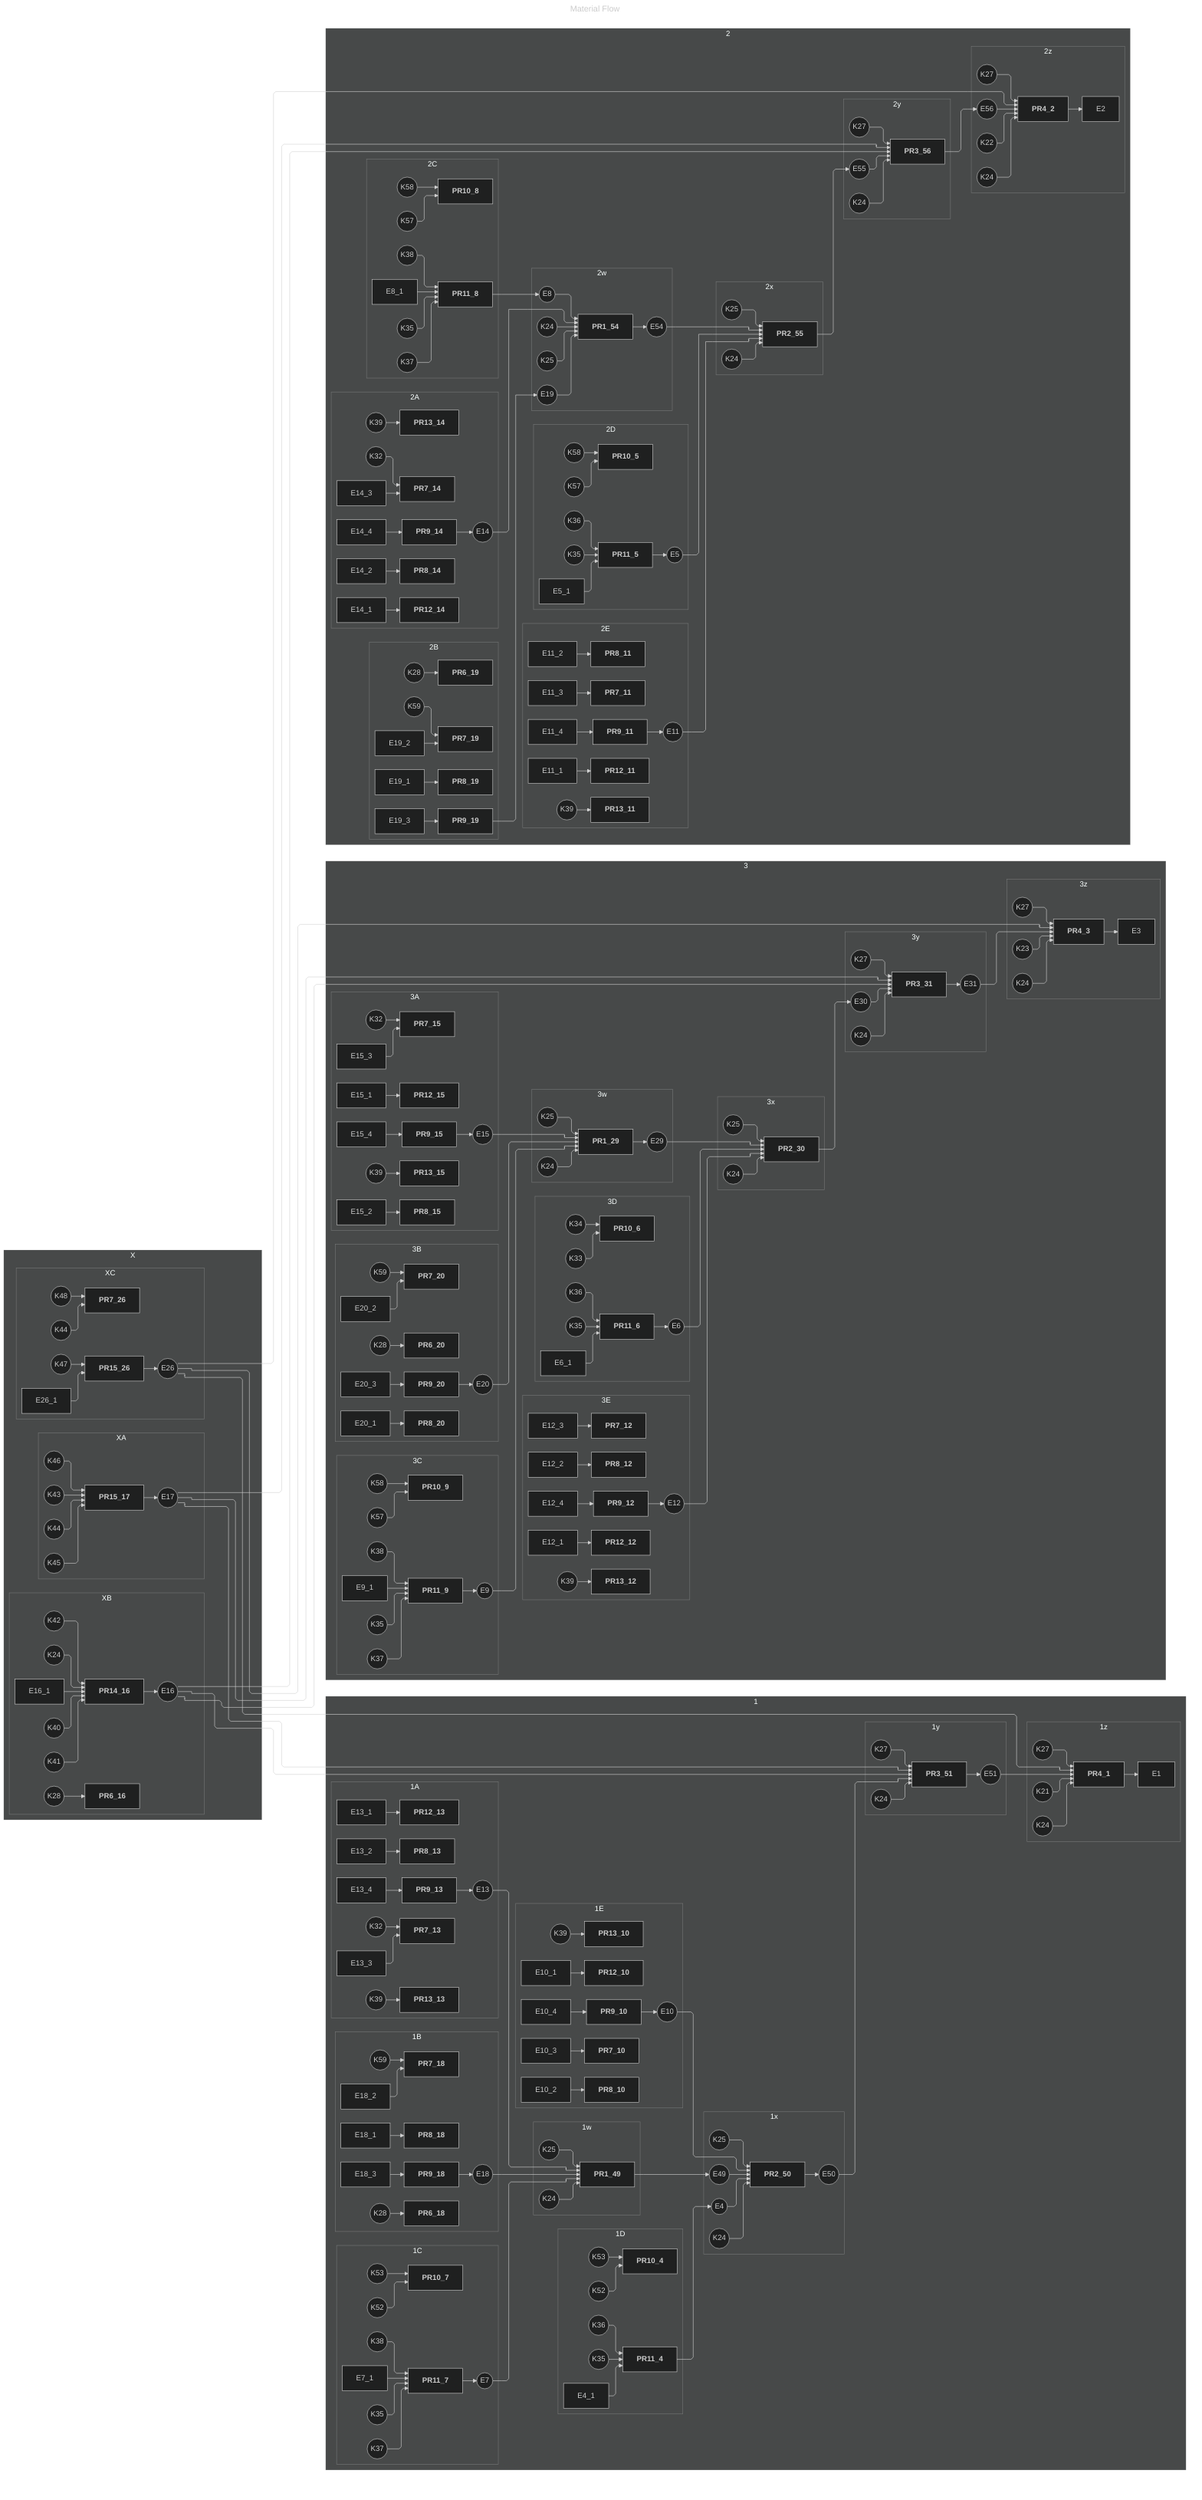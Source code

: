 ---
config:
  flowchart:
    curve: linear
    defaultRenderer: elk
  theme: dark
  themeVariables:
    darkMode: true
title: Material Flow

---

flowchart LR
    subgraph X
    direction TB
        subgraph XB
        direction TB
            PR14_16["<b>PR14_16</b>"]
            K24_0((K24))
            K24_0 --> PR14_16
            E16_1 --> PR14_16
            K40_0((K40))
            K40_0 --> PR14_16
            K41_0((K41))
            K41_0 --> PR14_16
            K42_0((K42))
            K42_0 --> PR14_16
            PR14_16 --> E16
            PR6_16["<b>PR6_16</b>"]
            K28_0((K28))
            K28_0 --> PR6_16
        end
        subgraph XA
        direction TB
            PR15_17["<b>PR15_17</b>"]
            K43_0((K43))
            K43_0 --> PR15_17
            K44_0((K44))
            K44_0 --> PR15_17
            K45_0((K45))
            K45_0 --> PR15_17
            K46_0((K46))
            K46_0 --> PR15_17
            PR15_17 --> E17
        end
        subgraph XC
        direction TB
            PR15_26["<b>PR15_26</b>"]
            E26_1 --> PR15_26
            K47_0((K47))
            K47_0 --> PR15_26
            PR15_26 --> E26
            PR7_26["<b>PR7_26</b>"]
            K44_1((K44))
            K44_1 --> PR7_26
            K48_0((K48))
            K48_0 --> PR7_26
        end
    end
    subgraph 1
    direction TB
        subgraph 1E
        direction TB
            PR13_10["<b>PR13_10</b>"]
            K39_0((K39))
            K39_0 --> PR13_10
            PR12_10["<b>PR12_10</b>"]
            E10_1 --> PR12_10
            PR7_10["<b>PR7_10</b>"]
            E10_3 --> PR7_10
            PR9_10["<b>PR9_10</b>"]
            E10_4 --> PR9_10
            PR9_10 --> E10
            PR8_10["<b>PR8_10</b>"]
            E10_2 --> PR8_10
        end
        subgraph 1C
        direction TB
            PR10_7["<b>PR10_7</b>"]
            K52_0((K52))
            K52_0 --> PR10_7
            K53_0((K53))
            K53_0 --> PR10_7
            PR11_7["<b>PR11_7</b>"]
            E7_1 --> PR11_7
            K35_0((K35))
            K35_0 --> PR11_7
            K37_0((K37))
            K37_0 --> PR11_7
            K38_0((K38))
            K38_0 --> PR11_7
            PR11_7 --> E7
        end
        subgraph 1x
        direction TB
            PR2_50["<b>PR2_50</b>"]
            E49((E49))
            E49 --> PR2_50
            E4((E4))
            E4 --> PR2_50
            E10((E10))
            E10 --> PR2_50
            K24_1((K24))
            K24_1 --> PR2_50
            K25_0((K25))
            K25_0 --> PR2_50
            PR2_50 --> E50
        end
        subgraph 1y
        direction TB
            PR3_51["<b>PR3_51</b>"]
            E17((E17))
            E17 --> PR3_51
            E16((E16))
            E16 --> PR3_51
            E50((E50))
            E50 --> PR3_51
            K24_2((K24))
            K24_2 --> PR3_51
            K27_0((K27))
            K27_0 --> PR3_51
            PR3_51 --> E51
        end
        subgraph 1z
        direction TB
            PR4_1["<b>PR4_1</b>"]
            E26((E26))
            E26 --> PR4_1
            E51((E51))
            E51 --> PR4_1
            K21_0((K21))
            K21_0 --> PR4_1
            K24_3((K24))
            K24_3 --> PR4_1
            K27_1((K27))
            K27_1 --> PR4_1
            PR4_1 --> E1
        end
        subgraph 1A
        direction TB
            PR9_13["<b>PR9_13</b>"]
            E13_4 --> PR9_13
            PR9_13 --> E13
            PR12_13["<b>PR12_13</b>"]
            E13_1 --> PR12_13
            PR8_13["<b>PR8_13</b>"]
            E13_2 --> PR8_13
            PR7_13["<b>PR7_13</b>"]
            E13_3 --> PR7_13
            K32_0((K32))
            K32_0 --> PR7_13
            PR13_13["<b>PR13_13</b>"]
            K39_1((K39))
            K39_1 --> PR13_13
        end
        subgraph 1B
        direction TB
            PR8_18["<b>PR8_18</b>"]
            E18_1 --> PR8_18
            PR7_18["<b>PR7_18</b>"]
            E18_2 --> PR7_18
            K59_0((K59))
            K59_0 --> PR7_18
            PR6_18["<b>PR6_18</b>"]
            K28_1((K28))
            K28_1 --> PR6_18
            PR9_18["<b>PR9_18</b>"]
            E18_3 --> PR9_18
            PR9_18 --> E18
        end
        subgraph 1D
        direction TB
            PR10_4["<b>PR10_4</b>"]
            K52_1((K52))
            K52_1 --> PR10_4
            K53_1((K53))
            K53_1 --> PR10_4
            PR11_4["<b>PR11_4</b>"]
            E4_1 --> PR11_4
            K35_1((K35))
            K35_1 --> PR11_4
            K36_0((K36))
            K36_0 --> PR11_4
            PR11_4 --> E4
        end
        subgraph 1w
        direction TB
            PR1_49["<b>PR1_49</b>"]
            K24_4((K24))
            K24_4 --> PR1_49
            K25_1((K25))
            K25_1 --> PR1_49
            E13((E13))
            E13 --> PR1_49
            E18((E18))
            E18 --> PR1_49
            E7((E7))
            E7 --> PR1_49
            PR1_49 --> E49
        end
    end
    subgraph 3
    direction TB
        subgraph 3y
        direction TB
            PR3_31["<b>PR3_31</b>"]
            E17((E17))
            E17 --> PR3_31
            E16((E16))
            E16 --> PR3_31
            E30((E30))
            E30 --> PR3_31
            K24_5((K24))
            K24_5 --> PR3_31
            K27_2((K27))
            K27_2 --> PR3_31
            PR3_31 --> E31
        end
        subgraph 3B
        direction TB
            PR6_20["<b>PR6_20</b>"]
            K28_2((K28))
            K28_2 --> PR6_20
            PR7_20["<b>PR7_20</b>"]
            E20_2 --> PR7_20
            K59_1((K59))
            K59_1 --> PR7_20
            PR9_20["<b>PR9_20</b>"]
            E20_3 --> PR9_20
            PR9_20 --> E20
            PR8_20["<b>PR8_20</b>"]
            E20_1 --> PR8_20
        end
        subgraph 3C
        direction TB
            PR10_9["<b>PR10_9</b>"]
            K57_0((K57))
            K57_0 --> PR10_9
            K58_0((K58))
            K58_0 --> PR10_9
            PR11_9["<b>PR11_9</b>"]
            E9_1 --> PR11_9
            K35_2((K35))
            K35_2 --> PR11_9
            K37_1((K37))
            K37_1 --> PR11_9
            K38_1((K38))
            K38_1 --> PR11_9
            PR11_9 --> E9
        end
        subgraph 3z
        direction TB
            PR4_3["<b>PR4_3</b>"]
            E26((E26))
            E26 --> PR4_3
            E31((E31))
            E31 --> PR4_3
            K23_0((K23))
            K23_0 --> PR4_3
            K24_6((K24))
            K24_6 --> PR4_3
            K27_3((K27))
            K27_3 --> PR4_3
            PR4_3 --> E3
        end
        subgraph 3E
        direction TB
            PR7_12["<b>PR7_12</b>"]
            E12_3 --> PR7_12
            PR8_12["<b>PR8_12</b>"]
            E12_2 --> PR8_12
            PR9_12["<b>PR9_12</b>"]
            E12_4 --> PR9_12
            PR9_12 --> E12
            PR12_12["<b>PR12_12</b>"]
            E12_1 --> PR12_12
            PR13_12["<b>PR13_12</b>"]
            K39_2((K39))
            K39_2 --> PR13_12
        end
        subgraph 3A
        direction TB
            PR7_15["<b>PR7_15</b>"]
            E15_3 --> PR7_15
            K32_1((K32))
            K32_1 --> PR7_15
            PR12_15["<b>PR12_15</b>"]
            E15_1 --> PR12_15
            PR9_15["<b>PR9_15</b>"]
            E15_4 --> PR9_15
            PR9_15 --> E15
            PR13_15["<b>PR13_15</b>"]
            K39_3((K39))
            K39_3 --> PR13_15
            PR8_15["<b>PR8_15</b>"]
            E15_2 --> PR8_15
        end
        subgraph 3w
        direction TB
            PR1_29["<b>PR1_29</b>"]
            K24_7((K24))
            K24_7 --> PR1_29
            K25_2((K25))
            K25_2 --> PR1_29
            E15((E15))
            E15 --> PR1_29
            E20((E20))
            E20 --> PR1_29
            E9((E9))
            E9 --> PR1_29
            PR1_29 --> E29
        end
        subgraph 3D
        direction TB
            PR10_6["<b>PR10_6</b>"]
            K33_0((K33))
            K33_0 --> PR10_6
            K34_0((K34))
            K34_0 --> PR10_6
            PR11_6["<b>PR11_6</b>"]
            E6_1 --> PR11_6
            K35_3((K35))
            K35_3 --> PR11_6
            K36_1((K36))
            K36_1 --> PR11_6
            PR11_6 --> E6
        end
        subgraph 3x
        direction TB
            PR2_30["<b>PR2_30</b>"]
            E29((E29))
            E29 --> PR2_30
            E6((E6))
            E6 --> PR2_30
            E12((E12))
            E12 --> PR2_30
            K24_8((K24))
            K24_8 --> PR2_30
            K25_3((K25))
            K25_3 --> PR2_30
            PR2_30 --> E30
        end
    end
    subgraph 2
    direction TB
        subgraph 2A
        direction TB
            PR9_14["<b>PR9_14</b>"]
            E14_4 --> PR9_14
            PR9_14 --> E14
            PR13_14["<b>PR13_14</b>"]
            K39_4((K39))
            K39_4 --> PR13_14
            PR7_14["<b>PR7_14</b>"]
            E14_3 --> PR7_14
            K32_2((K32))
            K32_2 --> PR7_14
            PR8_14["<b>PR8_14</b>"]
            E14_2 --> PR8_14
            PR12_14["<b>PR12_14</b>"]
            E14_1 --> PR12_14
        end
        subgraph 2w
        direction TB
            PR1_54["<b>PR1_54</b>"]
            K24_9((K24))
            K24_9 --> PR1_54
            K25_4((K25))
            K25_4 --> PR1_54
            E14((E14))
            E14 --> PR1_54
            E19((E19))
            E19 --> PR1_54
            E8((E8))
            E8 --> PR1_54
            PR1_54 --> E54
        end
        subgraph 2E
        direction TB
            PR8_11["<b>PR8_11</b>"]
            E11_2 --> PR8_11
            PR7_11["<b>PR7_11</b>"]
            E11_3 --> PR7_11
            PR12_11["<b>PR12_11</b>"]
            E11_1 --> PR12_11
            PR9_11["<b>PR9_11</b>"]
            E11_4 --> PR9_11
            PR9_11 --> E11
            PR13_11["<b>PR13_11</b>"]
            K39_5((K39))
            K39_5 --> PR13_11
        end
        subgraph 2B
        direction TB
            PR9_19["<b>PR9_19</b>"]
            E19_3 --> PR9_19
            PR9_19 --> E19
            PR6_19["<b>PR6_19</b>"]
            K28_3((K28))
            K28_3 --> PR6_19
            PR8_19["<b>PR8_19</b>"]
            E19_1 --> PR8_19
            PR7_19["<b>PR7_19</b>"]
            E19_2 --> PR7_19
            K59_2((K59))
            K59_2 --> PR7_19
        end
        subgraph 2z
        direction TB
            PR4_2["<b>PR4_2</b>"]
            E26((E26))
            E26 --> PR4_2
            E56((E56))
            E56 --> PR4_2
            K22_0((K22))
            K22_0 --> PR4_2
            K24_10((K24))
            K24_10 --> PR4_2
            K27_4((K27))
            K27_4 --> PR4_2
            PR4_2 --> E2
        end
        subgraph 2C
        direction TB
            PR10_8["<b>PR10_8</b>"]
            K57_1((K57))
            K57_1 --> PR10_8
            K58_1((K58))
            K58_1 --> PR10_8
            PR11_8["<b>PR11_8</b>"]
            E8_1 --> PR11_8
            K35_4((K35))
            K35_4 --> PR11_8
            K37_2((K37))
            K37_2 --> PR11_8
            K38_2((K38))
            K38_2 --> PR11_8
            PR11_8 --> E8
        end
        subgraph 2y
        direction TB
            PR3_56["<b>PR3_56</b>"]
            E17((E17))
            E17 --> PR3_56
            E16((E16))
            E16 --> PR3_56
            E55((E55))
            E55 --> PR3_56
            K24_11((K24))
            K24_11 --> PR3_56
            K27_5((K27))
            K27_5 --> PR3_56
            PR3_56 --> E56
        end
        subgraph 2D
        direction TB
            PR11_5["<b>PR11_5</b>"]
            E5_1 --> PR11_5
            K35_5((K35))
            K35_5 --> PR11_5
            K36_2((K36))
            K36_2 --> PR11_5
            PR11_5 --> E5
            PR10_5["<b>PR10_5</b>"]
            K57_2((K57))
            K57_2 --> PR10_5
            K58_2((K58))
            K58_2 --> PR10_5
        end
        subgraph 2x
        direction TB
            PR2_55["<b>PR2_55</b>"]
            E54((E54))
            E54 --> PR2_55
            E5((E5))
            E5 --> PR2_55
            E11((E11))
            E11 --> PR2_55
            K24_12((K24))
            K24_12 --> PR2_55
            K25_5((K25))
            K25_5 --> PR2_55
            PR2_55 --> E55
        end
    end

PR14_16:::PR
K24_0:::K
K40_0:::K
K41_0:::K
K42_0:::K
PR6_16:::PR
K28_0:::K
PR15_17:::PR
K43_0:::K
K44_0:::K
K45_0:::K
K46_0:::K
PR15_26:::PR
K47_0:::K
PR7_26:::PR
K44_1:::K
K48_0:::K
PR13_10:::PR
K39_0:::K
PR12_10:::PR
PR7_10:::PR
PR9_10:::PR
PR8_10:::PR
PR10_7:::PR
K52_0:::K
K53_0:::K
PR11_7:::PR
K35_0:::K
K37_0:::K
K38_0:::K
PR2_50:::PR
E49:::E
E4:::E
E10:::E
K24_1:::K
K25_0:::K
PR3_51:::PR
E17:::E
E16:::E
E50:::E
K24_2:::K
K27_0:::K
PR4_1:::PR
E26:::E
E51:::E
K21_0:::K
K24_3:::K
K27_1:::K
PR9_13:::PR
PR12_13:::PR
PR8_13:::PR
PR7_13:::PR
K32_0:::K
PR13_13:::PR
K39_1:::K
PR8_18:::PR
PR7_18:::PR
K59_0:::K
PR6_18:::PR
K28_1:::K
PR9_18:::PR
PR10_4:::PR
K52_1:::K
K53_1:::K
PR11_4:::PR
K35_1:::K
K36_0:::K
PR1_49:::PR
K24_4:::K
K25_1:::K
E13:::E
E18:::E
E7:::E
PR3_31:::PR
E17:::E
E16:::E
E30:::E
K24_5:::K
K27_2:::K
PR6_20:::PR
K28_2:::K
PR7_20:::PR
K59_1:::K
PR9_20:::PR
PR8_20:::PR
PR10_9:::PR
K57_0:::K
K58_0:::K
PR11_9:::PR
K35_2:::K
K37_1:::K
K38_1:::K
PR4_3:::PR
E26:::E
E31:::E
K23_0:::K
K24_6:::K
K27_3:::K
PR7_12:::PR
PR8_12:::PR
PR9_12:::PR
PR12_12:::PR
PR13_12:::PR
K39_2:::K
PR7_15:::PR
K32_1:::K
PR12_15:::PR
PR9_15:::PR
PR13_15:::PR
K39_3:::K
PR8_15:::PR
PR1_29:::PR
K24_7:::K
K25_2:::K
E15:::E
E20:::E
E9:::E
PR10_6:::PR
K33_0:::K
K34_0:::K
PR11_6:::PR
K35_3:::K
K36_1:::K
PR2_30:::PR
E29:::E
E6:::E
E12:::E
K24_8:::K
K25_3:::K
PR9_14:::PR
PR13_14:::PR
K39_4:::K
PR7_14:::PR
K32_2:::K
PR8_14:::PR
PR12_14:::PR
PR1_54:::PR
K24_9:::K
K25_4:::K
E14:::E
E19:::E
E8:::E
PR8_11:::PR
PR7_11:::PR
PR12_11:::PR
PR9_11:::PR
PR13_11:::PR
K39_5:::K
PR9_19:::PR
PR6_19:::PR
K28_3:::K
PR8_19:::PR
PR7_19:::PR
K59_2:::K
PR4_2:::PR
E26:::E
E56:::E
K22_0:::K
K24_10:::K
K27_4:::K
PR10_8:::PR
K57_1:::K
K58_1:::K
PR11_8:::PR
K35_4:::K
K37_2:::K
K38_2:::K
PR3_56:::PR
E17:::E
E16:::E
E55:::E
K24_11:::K
K27_5:::K
PR11_5:::PR
K35_5:::K
K36_2:::K
PR10_5:::PR
K57_2:::K
K58_2:::K
PR2_55:::PR
E54:::E
E5:::E
E11:::E
K24_12:::K
K25_5:::K